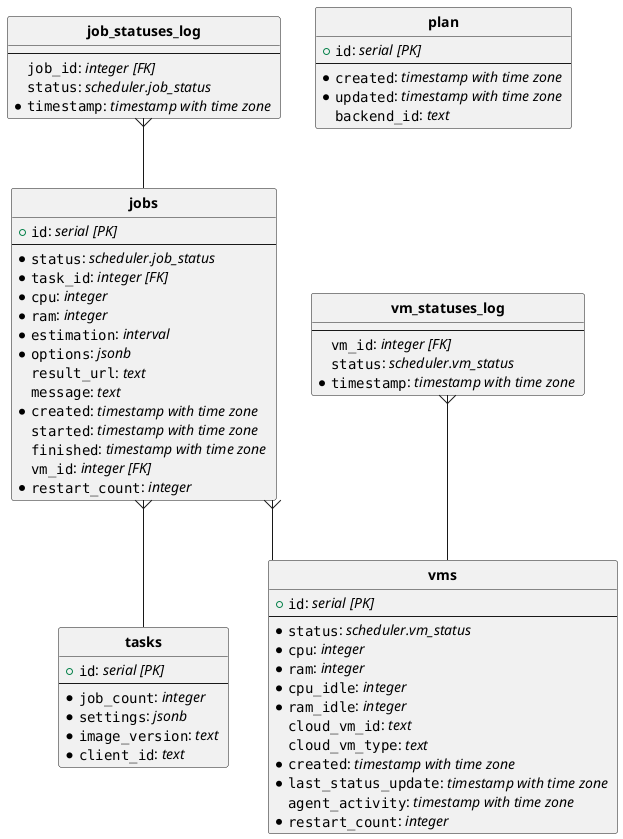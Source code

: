 @startuml

hide circle
skinparam linetype ortho

entity "**job_statuses_log**" {
  --
  ""job_id"": //integer [FK]//
  ""status"": //scheduler.job_status //
  *""timestamp"": //timestamp with time zone //
}

entity "**jobs**" {
  + ""id"": //serial [PK]//
  --
  *""status"": //scheduler.job_status //
  *""task_id"": //integer [FK]//
  *""cpu"": //integer //
  *""ram"": //integer //
  *""estimation"": //interval //
  *""options"": //jsonb //
  ""result_url"": //text //
  ""message"": //text //
  *""created"": //timestamp with time zone //
  ""started"": //timestamp with time zone //
  ""finished"": //timestamp with time zone //
  ""vm_id"": //integer [FK]//
  *""restart_count"": //integer //
}

entity "**plan**" {
  + ""id"": //serial [PK]//
  --
  *""created"": //timestamp with time zone //
  *""updated"": //timestamp with time zone //
  ""backend_id"": //text //
}

entity "**tasks**" {
  + ""id"": //serial [PK]//
  --
  *""job_count"": //integer //
  *""settings"": //jsonb //
  *""image_version"": //text //
  *""client_id"": //text //
}

entity "**vm_statuses_log**" {
  --
  ""vm_id"": //integer [FK]//
  ""status"": //scheduler.vm_status //
  *""timestamp"": //timestamp with time zone //
}

entity "**vms**" {
  + ""id"": //serial [PK]//
  --
  *""status"": //scheduler.vm_status //
  *""cpu"": //integer //
  *""ram"": //integer //
  *""cpu_idle"": //integer //
  *""ram_idle"": //integer //
  ""cloud_vm_id"": //text //
  ""cloud_vm_type"": //text //
  *""created"": //timestamp with time zone //
  *""last_status_update"": //timestamp with time zone //
  ""agent_activity"": //timestamp with time zone //
  *""restart_count"": //integer //
}

"**job_statuses_log**"   }--  "**jobs**"

"**jobs**"   }--  "**tasks**"

"**jobs**"   }--  "**vms**"

"**vm_statuses_log**"   }--  "**vms**"

@enduml
